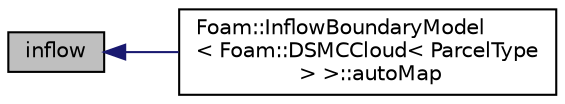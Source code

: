 digraph "inflow"
{
  bgcolor="transparent";
  edge [fontname="Helvetica",fontsize="10",labelfontname="Helvetica",labelfontsize="10"];
  node [fontname="Helvetica",fontsize="10",shape=record];
  rankdir="LR";
  Node1 [label="inflow",height=0.2,width=0.4,color="black", fillcolor="grey75", style="filled", fontcolor="black"];
  Node1 -> Node2 [dir="back",color="midnightblue",fontsize="10",style="solid",fontname="Helvetica"];
  Node2 [label="Foam::InflowBoundaryModel\l\< Foam::DSMCCloud\< ParcelType\l \> \>::autoMap",height=0.2,width=0.4,color="black",URL="$a01115.html#a543b9a47844e46d479729b3d9e5992dd",tooltip="Remap the particles to the correct cells following mesh change. "];
}
